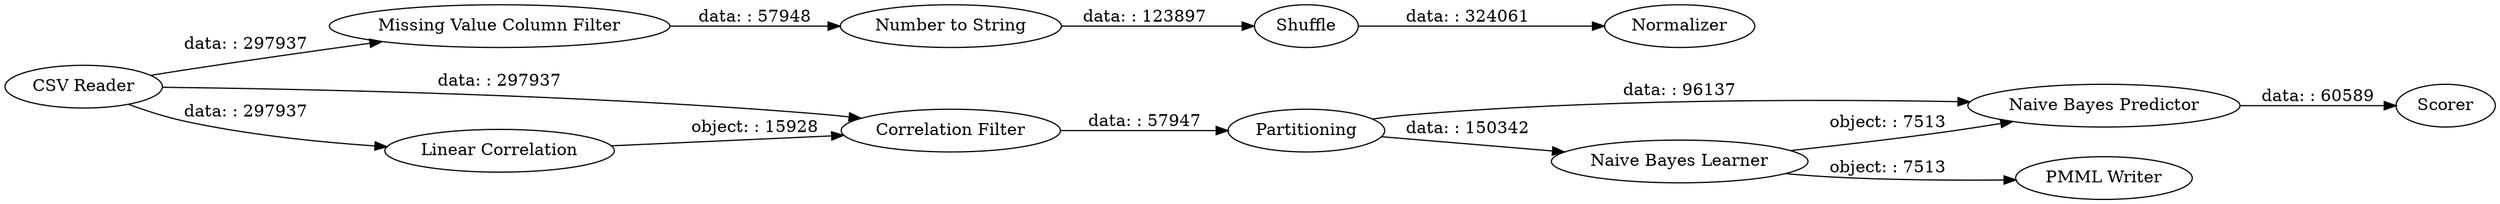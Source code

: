 digraph {
	"-9048958107681125926_22" [label="Naive Bayes Predictor"]
	"-9048958107681125926_1" [label="CSV Reader"]
	"-9048958107681125926_10" [label="Number to String"]
	"-9048958107681125926_23" [label=Scorer]
	"-9048958107681125926_5" [label=Normalizer]
	"-9048958107681125926_2" [label="Missing Value Column Filter"]
	"-9048958107681125926_19" [label=Partitioning]
	"-9048958107681125926_25" [label="PMML Writer"]
	"-9048958107681125926_21" [label="Naive Bayes Learner"]
	"-9048958107681125926_17" [label="Correlation Filter"]
	"-9048958107681125926_18" [label="Linear Correlation"]
	"-9048958107681125926_4" [label=Shuffle]
	"-9048958107681125926_10" -> "-9048958107681125926_4" [label="data: : 123897"]
	"-9048958107681125926_21" -> "-9048958107681125926_22" [label="object: : 7513"]
	"-9048958107681125926_4" -> "-9048958107681125926_5" [label="data: : 324061"]
	"-9048958107681125926_2" -> "-9048958107681125926_10" [label="data: : 57948"]
	"-9048958107681125926_19" -> "-9048958107681125926_22" [label="data: : 96137"]
	"-9048958107681125926_18" -> "-9048958107681125926_17" [label="object: : 15928"]
	"-9048958107681125926_1" -> "-9048958107681125926_2" [label="data: : 297937"]
	"-9048958107681125926_21" -> "-9048958107681125926_25" [label="object: : 7513"]
	"-9048958107681125926_22" -> "-9048958107681125926_23" [label="data: : 60589"]
	"-9048958107681125926_1" -> "-9048958107681125926_17" [label="data: : 297937"]
	"-9048958107681125926_17" -> "-9048958107681125926_19" [label="data: : 57947"]
	"-9048958107681125926_1" -> "-9048958107681125926_18" [label="data: : 297937"]
	"-9048958107681125926_19" -> "-9048958107681125926_21" [label="data: : 150342"]
	rankdir=LR
}
